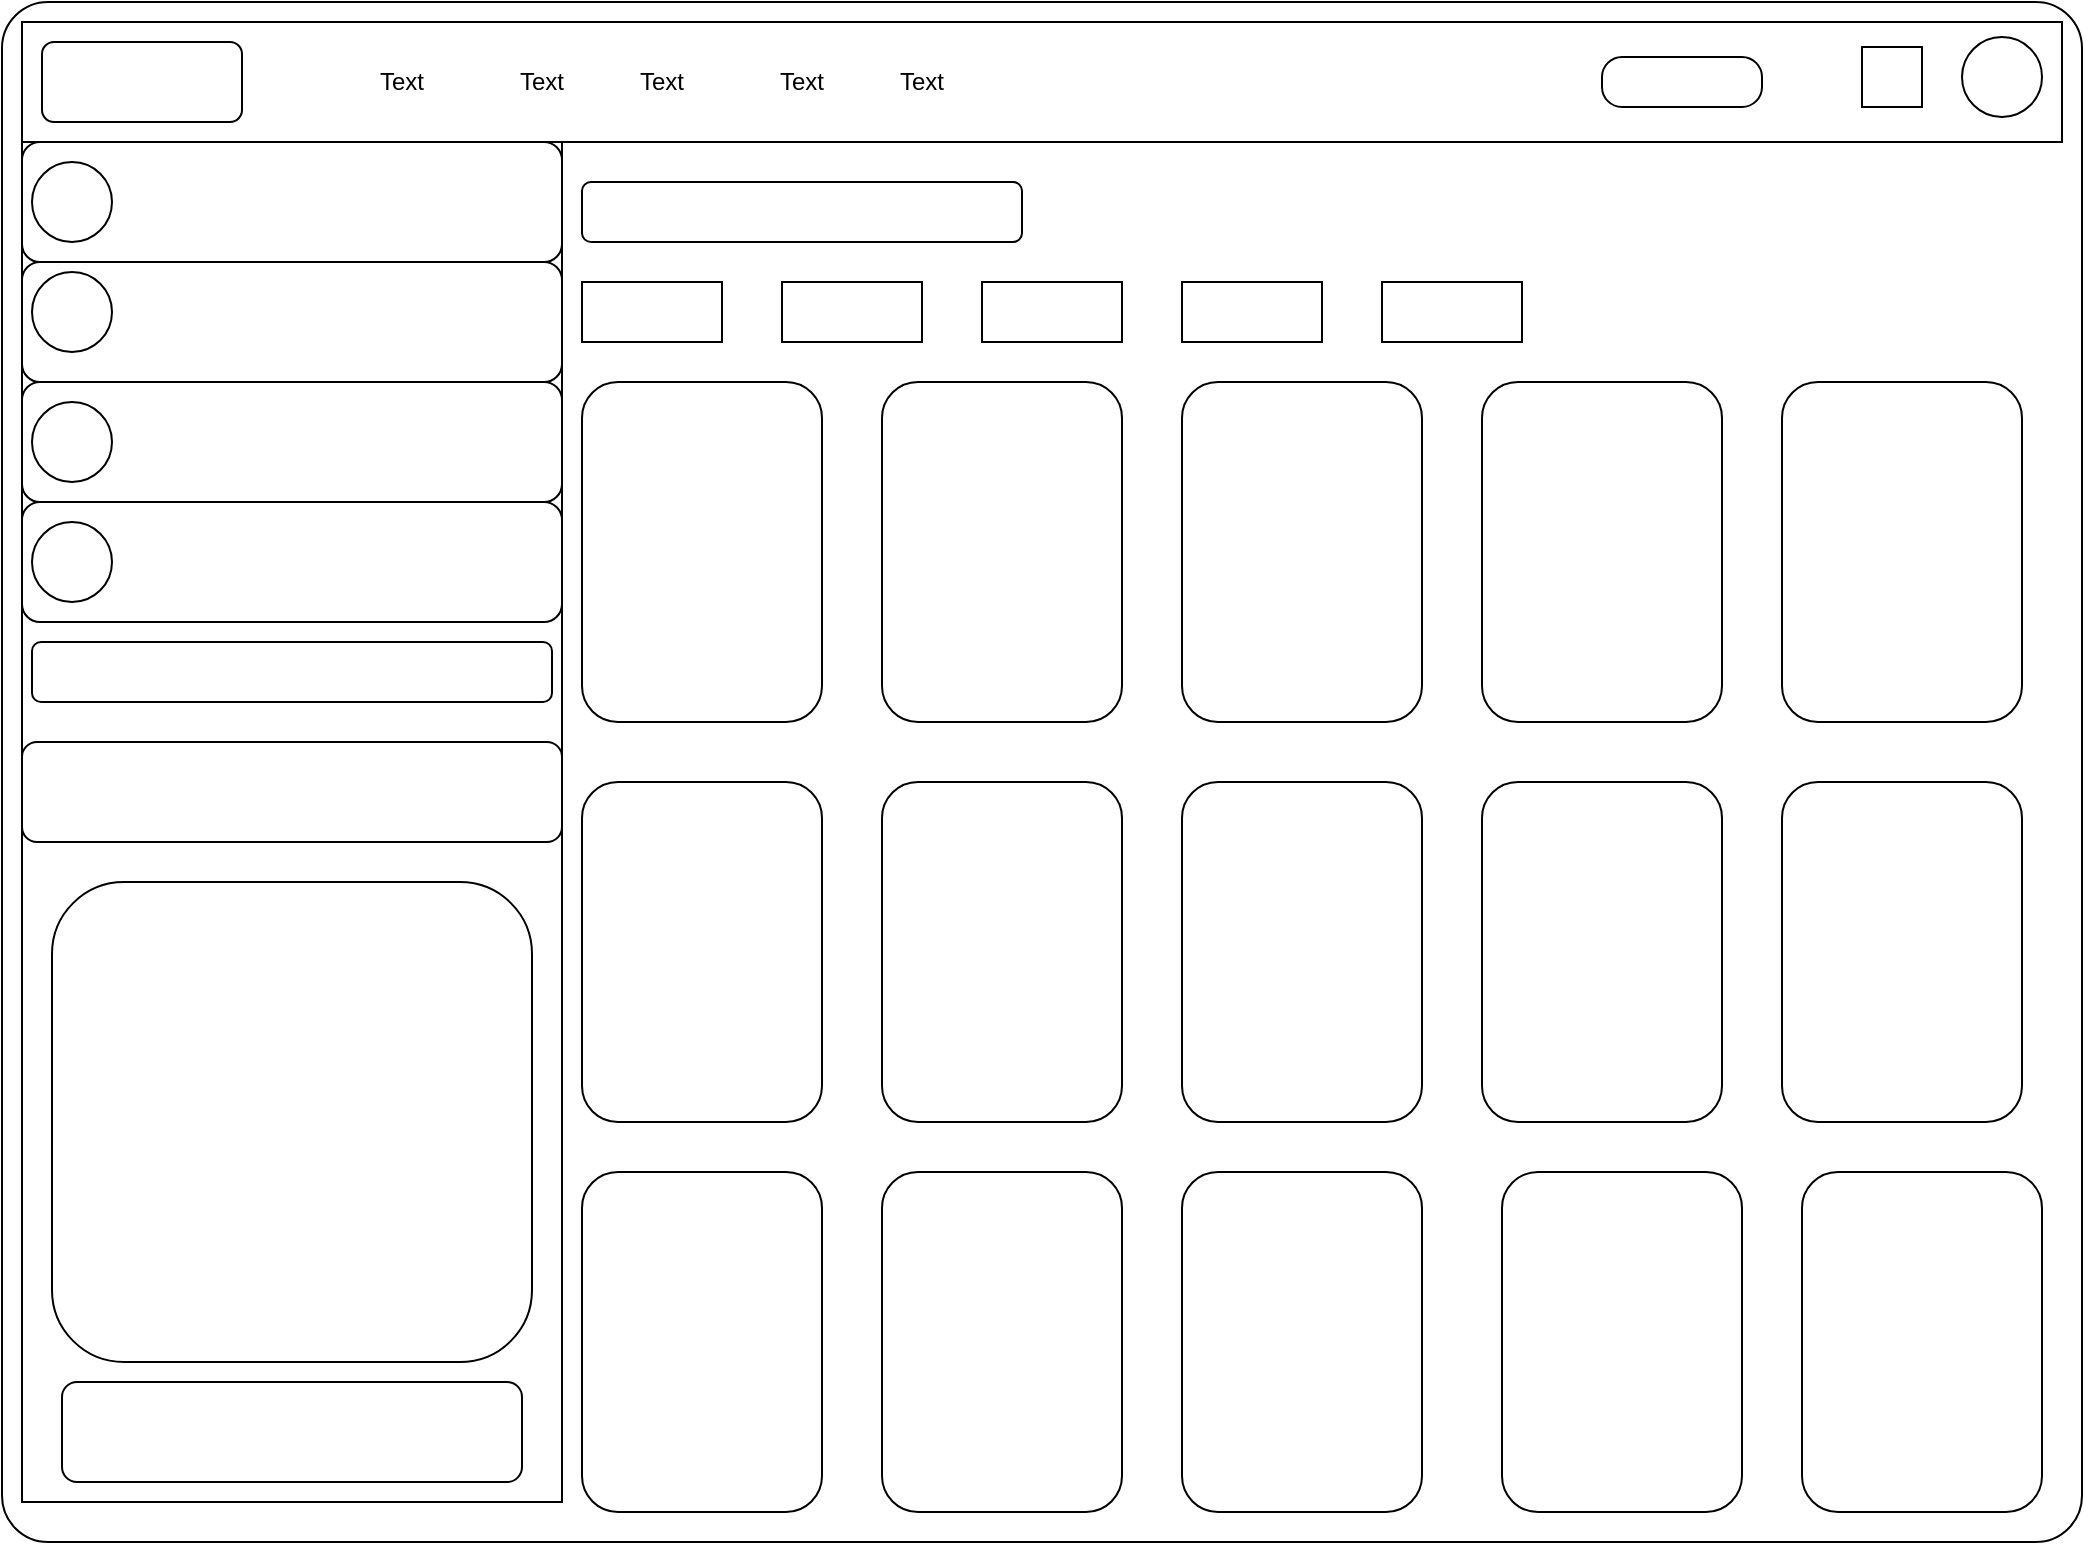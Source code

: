 <mxfile version="20.8.16" type="device"><diagram name="Page-1" id="Mktpu9PX6h1-kW5kG3Yv"><mxGraphModel dx="1290" dy="621" grid="1" gridSize="10" guides="1" tooltips="1" connect="1" arrows="1" fold="1" page="1" pageScale="1" pageWidth="827" pageHeight="1169" math="0" shadow="0"><root><mxCell id="0"/><mxCell id="1" parent="0"/><mxCell id="2yiYleeHDrPIWbcmXxbR-1" value="" style="rounded=1;whiteSpace=wrap;html=1;arcSize=3;" vertex="1" parent="1"><mxGeometry width="1040" height="770" as="geometry"/></mxCell><mxCell id="2yiYleeHDrPIWbcmXxbR-3" value="" style="rounded=0;whiteSpace=wrap;html=1;" vertex="1" parent="1"><mxGeometry x="10" y="10" width="1020" height="60" as="geometry"/></mxCell><mxCell id="2yiYleeHDrPIWbcmXxbR-4" value="" style="rounded=1;whiteSpace=wrap;html=1;" vertex="1" parent="1"><mxGeometry x="20" y="20" width="100" height="40" as="geometry"/></mxCell><mxCell id="2yiYleeHDrPIWbcmXxbR-5" value="Text" style="text;html=1;strokeColor=none;fillColor=none;align=center;verticalAlign=middle;whiteSpace=wrap;rounded=0;" vertex="1" parent="1"><mxGeometry x="170" y="25" width="60" height="30" as="geometry"/></mxCell><mxCell id="2yiYleeHDrPIWbcmXxbR-6" value="Text" style="text;html=1;strokeColor=none;fillColor=none;align=center;verticalAlign=middle;whiteSpace=wrap;rounded=0;" vertex="1" parent="1"><mxGeometry x="240" y="25" width="60" height="30" as="geometry"/></mxCell><mxCell id="2yiYleeHDrPIWbcmXxbR-7" value="Text" style="text;html=1;strokeColor=none;fillColor=none;align=center;verticalAlign=middle;whiteSpace=wrap;rounded=0;" vertex="1" parent="1"><mxGeometry x="300" y="20" width="60" height="40" as="geometry"/></mxCell><mxCell id="2yiYleeHDrPIWbcmXxbR-8" value="Text" style="text;html=1;strokeColor=none;fillColor=none;align=center;verticalAlign=middle;whiteSpace=wrap;rounded=0;" vertex="1" parent="1"><mxGeometry x="370" y="25" width="60" height="30" as="geometry"/></mxCell><mxCell id="2yiYleeHDrPIWbcmXxbR-9" value="Text" style="text;html=1;strokeColor=none;fillColor=none;align=center;verticalAlign=middle;whiteSpace=wrap;rounded=0;" vertex="1" parent="1"><mxGeometry x="430" y="25" width="60" height="30" as="geometry"/></mxCell><mxCell id="2yiYleeHDrPIWbcmXxbR-10" value="" style="rounded=1;whiteSpace=wrap;html=1;arcSize=40;" vertex="1" parent="1"><mxGeometry x="800" y="27.5" width="80" height="25" as="geometry"/></mxCell><mxCell id="2yiYleeHDrPIWbcmXxbR-11" value="" style="whiteSpace=wrap;html=1;aspect=fixed;" vertex="1" parent="1"><mxGeometry x="930" y="22.5" width="30" height="30" as="geometry"/></mxCell><mxCell id="2yiYleeHDrPIWbcmXxbR-12" value="" style="ellipse;whiteSpace=wrap;html=1;aspect=fixed;" vertex="1" parent="1"><mxGeometry x="980" y="17.5" width="40" height="40" as="geometry"/></mxCell><mxCell id="2yiYleeHDrPIWbcmXxbR-14" value="" style="rounded=0;whiteSpace=wrap;html=1;" vertex="1" parent="1"><mxGeometry x="10" y="70" width="270" height="680" as="geometry"/></mxCell><mxCell id="2yiYleeHDrPIWbcmXxbR-15" value="" style="rounded=0;whiteSpace=wrap;html=1;" vertex="1" parent="1"><mxGeometry x="390" y="140" width="70" height="30" as="geometry"/></mxCell><mxCell id="2yiYleeHDrPIWbcmXxbR-16" value="" style="rounded=0;whiteSpace=wrap;html=1;" vertex="1" parent="1"><mxGeometry x="290" y="140" width="70" height="30" as="geometry"/></mxCell><mxCell id="2yiYleeHDrPIWbcmXxbR-17" value="" style="rounded=1;whiteSpace=wrap;html=1;" vertex="1" parent="1"><mxGeometry x="290" y="90" width="220" height="30" as="geometry"/></mxCell><mxCell id="2yiYleeHDrPIWbcmXxbR-18" value="" style="rounded=0;whiteSpace=wrap;html=1;" vertex="1" parent="1"><mxGeometry x="490" y="140" width="70" height="30" as="geometry"/></mxCell><mxCell id="2yiYleeHDrPIWbcmXxbR-19" value="" style="rounded=0;whiteSpace=wrap;html=1;" vertex="1" parent="1"><mxGeometry x="690" y="140" width="70" height="30" as="geometry"/></mxCell><mxCell id="2yiYleeHDrPIWbcmXxbR-20" value="" style="rounded=0;whiteSpace=wrap;html=1;" vertex="1" parent="1"><mxGeometry x="590" y="140" width="70" height="30" as="geometry"/></mxCell><mxCell id="2yiYleeHDrPIWbcmXxbR-22" value="" style="rounded=1;whiteSpace=wrap;html=1;" vertex="1" parent="1"><mxGeometry x="290" y="190" width="120" height="170" as="geometry"/></mxCell><mxCell id="2yiYleeHDrPIWbcmXxbR-23" value="" style="rounded=1;whiteSpace=wrap;html=1;" vertex="1" parent="1"><mxGeometry x="440" y="190" width="120" height="170" as="geometry"/></mxCell><mxCell id="2yiYleeHDrPIWbcmXxbR-24" value="" style="rounded=1;whiteSpace=wrap;html=1;" vertex="1" parent="1"><mxGeometry x="590" y="190" width="120" height="170" as="geometry"/></mxCell><mxCell id="2yiYleeHDrPIWbcmXxbR-25" value="" style="rounded=1;whiteSpace=wrap;html=1;" vertex="1" parent="1"><mxGeometry x="740" y="190" width="120" height="170" as="geometry"/></mxCell><mxCell id="2yiYleeHDrPIWbcmXxbR-26" value="" style="rounded=1;whiteSpace=wrap;html=1;" vertex="1" parent="1"><mxGeometry x="890" y="190" width="120" height="170" as="geometry"/></mxCell><mxCell id="2yiYleeHDrPIWbcmXxbR-27" value="" style="rounded=1;whiteSpace=wrap;html=1;" vertex="1" parent="1"><mxGeometry x="290" y="390" width="120" height="170" as="geometry"/></mxCell><mxCell id="2yiYleeHDrPIWbcmXxbR-28" value="" style="rounded=1;whiteSpace=wrap;html=1;" vertex="1" parent="1"><mxGeometry x="440" y="390" width="120" height="170" as="geometry"/></mxCell><mxCell id="2yiYleeHDrPIWbcmXxbR-29" value="" style="rounded=1;whiteSpace=wrap;html=1;" vertex="1" parent="1"><mxGeometry x="590" y="390" width="120" height="170" as="geometry"/></mxCell><mxCell id="2yiYleeHDrPIWbcmXxbR-30" value="" style="rounded=1;whiteSpace=wrap;html=1;" vertex="1" parent="1"><mxGeometry x="740" y="390" width="120" height="170" as="geometry"/></mxCell><mxCell id="2yiYleeHDrPIWbcmXxbR-31" value="" style="rounded=1;whiteSpace=wrap;html=1;" vertex="1" parent="1"><mxGeometry x="890" y="390" width="120" height="170" as="geometry"/></mxCell><mxCell id="2yiYleeHDrPIWbcmXxbR-32" value="" style="rounded=1;whiteSpace=wrap;html=1;" vertex="1" parent="1"><mxGeometry x="290" y="585" width="120" height="170" as="geometry"/></mxCell><mxCell id="2yiYleeHDrPIWbcmXxbR-33" value="" style="rounded=1;whiteSpace=wrap;html=1;" vertex="1" parent="1"><mxGeometry x="440" y="585" width="120" height="170" as="geometry"/></mxCell><mxCell id="2yiYleeHDrPIWbcmXxbR-34" value="" style="rounded=1;whiteSpace=wrap;html=1;" vertex="1" parent="1"><mxGeometry x="590" y="585" width="120" height="170" as="geometry"/></mxCell><mxCell id="2yiYleeHDrPIWbcmXxbR-35" value="" style="rounded=1;whiteSpace=wrap;html=1;" vertex="1" parent="1"><mxGeometry x="750" y="585" width="120" height="170" as="geometry"/></mxCell><mxCell id="2yiYleeHDrPIWbcmXxbR-36" value="" style="rounded=1;whiteSpace=wrap;html=1;" vertex="1" parent="1"><mxGeometry x="900" y="585" width="120" height="170" as="geometry"/></mxCell><mxCell id="2yiYleeHDrPIWbcmXxbR-44" value="" style="rounded=1;whiteSpace=wrap;html=1;" vertex="1" parent="1"><mxGeometry x="10" y="70" width="270" height="60" as="geometry"/></mxCell><mxCell id="2yiYleeHDrPIWbcmXxbR-45" value="" style="rounded=1;whiteSpace=wrap;html=1;" vertex="1" parent="1"><mxGeometry x="10" y="130" width="270" height="60" as="geometry"/></mxCell><mxCell id="2yiYleeHDrPIWbcmXxbR-46" value="" style="rounded=1;whiteSpace=wrap;html=1;" vertex="1" parent="1"><mxGeometry x="10" y="190" width="270" height="60" as="geometry"/></mxCell><mxCell id="2yiYleeHDrPIWbcmXxbR-47" value="" style="rounded=1;whiteSpace=wrap;html=1;" vertex="1" parent="1"><mxGeometry x="10" y="250" width="270" height="60" as="geometry"/></mxCell><mxCell id="2yiYleeHDrPIWbcmXxbR-48" value="" style="rounded=1;whiteSpace=wrap;html=1;" vertex="1" parent="1"><mxGeometry x="15" y="320" width="260" height="30" as="geometry"/></mxCell><mxCell id="2yiYleeHDrPIWbcmXxbR-49" value="" style="ellipse;whiteSpace=wrap;html=1;aspect=fixed;" vertex="1" parent="1"><mxGeometry x="15" y="80" width="40" height="40" as="geometry"/></mxCell><mxCell id="2yiYleeHDrPIWbcmXxbR-50" value="" style="ellipse;whiteSpace=wrap;html=1;aspect=fixed;" vertex="1" parent="1"><mxGeometry x="15" y="135" width="40" height="40" as="geometry"/></mxCell><mxCell id="2yiYleeHDrPIWbcmXxbR-51" value="" style="ellipse;whiteSpace=wrap;html=1;aspect=fixed;" vertex="1" parent="1"><mxGeometry x="15" y="200" width="40" height="40" as="geometry"/></mxCell><mxCell id="2yiYleeHDrPIWbcmXxbR-52" value="" style="ellipse;whiteSpace=wrap;html=1;aspect=fixed;" vertex="1" parent="1"><mxGeometry x="15" y="260" width="40" height="40" as="geometry"/></mxCell><mxCell id="2yiYleeHDrPIWbcmXxbR-53" value="" style="rounded=1;whiteSpace=wrap;html=1;" vertex="1" parent="1"><mxGeometry x="10" y="370" width="270" height="50" as="geometry"/></mxCell><mxCell id="2yiYleeHDrPIWbcmXxbR-54" value="" style="rounded=1;whiteSpace=wrap;html=1;" vertex="1" parent="1"><mxGeometry x="25" y="440" width="240" height="240" as="geometry"/></mxCell><mxCell id="2yiYleeHDrPIWbcmXxbR-55" value="" style="rounded=1;whiteSpace=wrap;html=1;" vertex="1" parent="1"><mxGeometry x="30" y="690" width="230" height="50" as="geometry"/></mxCell></root></mxGraphModel></diagram></mxfile>